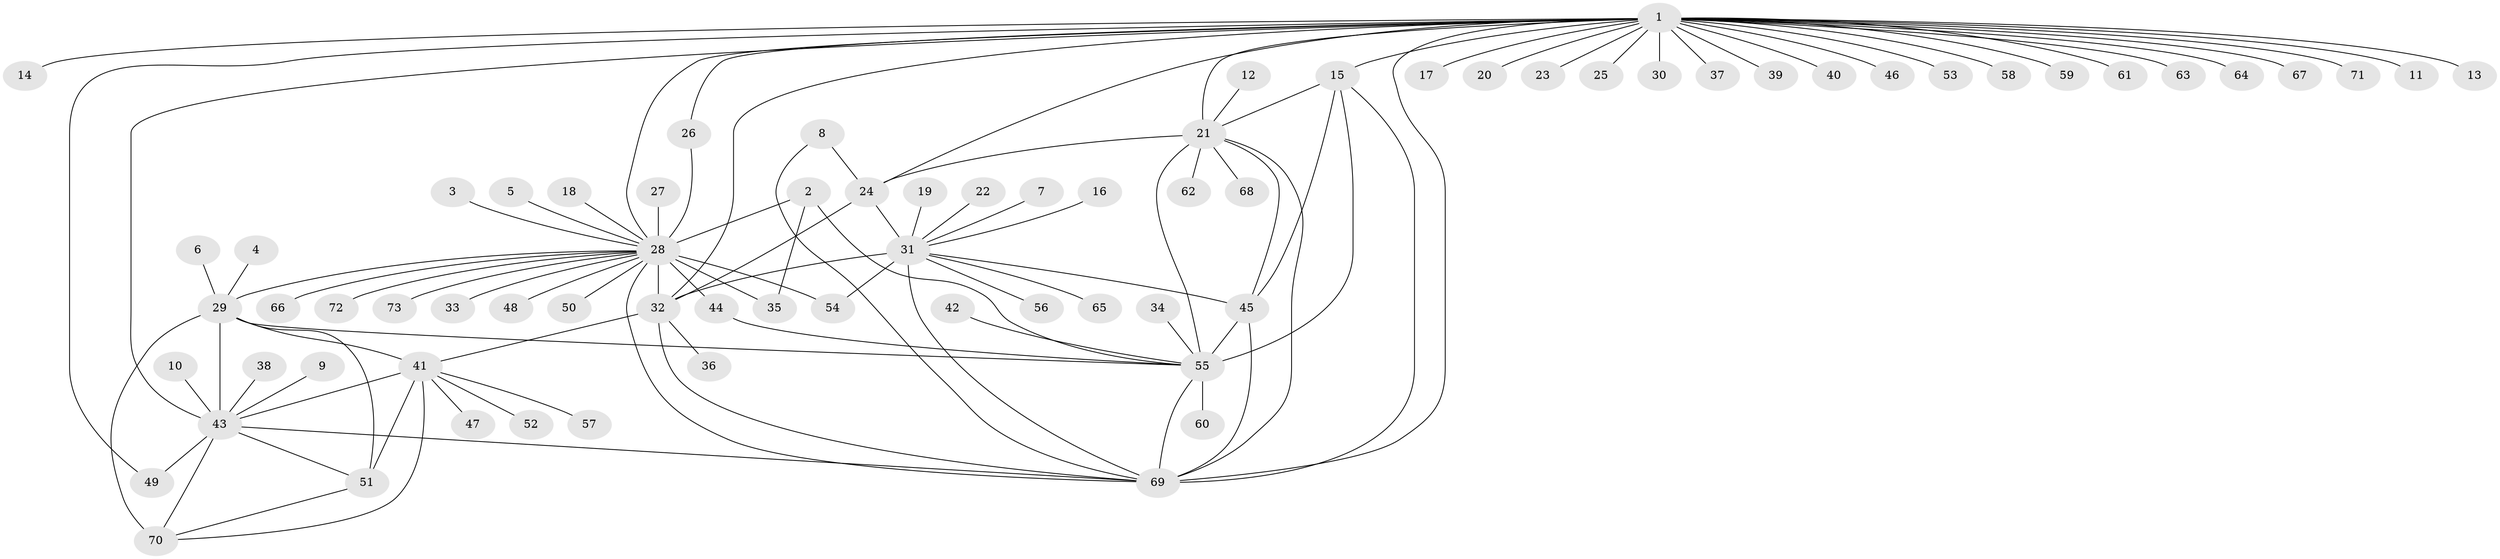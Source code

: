 // original degree distribution, {7: 0.0410958904109589, 8: 0.04794520547945205, 6: 0.0136986301369863, 10: 0.0273972602739726, 11: 0.02054794520547945, 17: 0.00684931506849315, 12: 0.03424657534246575, 14: 0.00684931506849315, 9: 0.03424657534246575, 15: 0.00684931506849315, 1: 0.5821917808219178, 2: 0.136986301369863, 4: 0.02054794520547945, 3: 0.02054794520547945}
// Generated by graph-tools (version 1.1) at 2025/50/03/09/25 03:50:32]
// undirected, 73 vertices, 105 edges
graph export_dot {
graph [start="1"]
  node [color=gray90,style=filled];
  1;
  2;
  3;
  4;
  5;
  6;
  7;
  8;
  9;
  10;
  11;
  12;
  13;
  14;
  15;
  16;
  17;
  18;
  19;
  20;
  21;
  22;
  23;
  24;
  25;
  26;
  27;
  28;
  29;
  30;
  31;
  32;
  33;
  34;
  35;
  36;
  37;
  38;
  39;
  40;
  41;
  42;
  43;
  44;
  45;
  46;
  47;
  48;
  49;
  50;
  51;
  52;
  53;
  54;
  55;
  56;
  57;
  58;
  59;
  60;
  61;
  62;
  63;
  64;
  65;
  66;
  67;
  68;
  69;
  70;
  71;
  72;
  73;
  1 -- 11 [weight=1.0];
  1 -- 13 [weight=1.0];
  1 -- 14 [weight=1.0];
  1 -- 15 [weight=1.0];
  1 -- 17 [weight=1.0];
  1 -- 20 [weight=1.0];
  1 -- 21 [weight=1.0];
  1 -- 23 [weight=1.0];
  1 -- 24 [weight=1.0];
  1 -- 25 [weight=1.0];
  1 -- 26 [weight=1.0];
  1 -- 28 [weight=1.0];
  1 -- 30 [weight=1.0];
  1 -- 32 [weight=1.0];
  1 -- 37 [weight=1.0];
  1 -- 39 [weight=1.0];
  1 -- 40 [weight=1.0];
  1 -- 43 [weight=1.0];
  1 -- 46 [weight=1.0];
  1 -- 49 [weight=1.0];
  1 -- 53 [weight=1.0];
  1 -- 58 [weight=1.0];
  1 -- 59 [weight=1.0];
  1 -- 61 [weight=1.0];
  1 -- 63 [weight=1.0];
  1 -- 64 [weight=1.0];
  1 -- 67 [weight=1.0];
  1 -- 69 [weight=1.0];
  1 -- 71 [weight=1.0];
  2 -- 28 [weight=5.0];
  2 -- 35 [weight=1.0];
  2 -- 55 [weight=1.0];
  3 -- 28 [weight=1.0];
  4 -- 29 [weight=1.0];
  5 -- 28 [weight=1.0];
  6 -- 29 [weight=1.0];
  7 -- 31 [weight=1.0];
  8 -- 24 [weight=1.0];
  8 -- 69 [weight=1.0];
  9 -- 43 [weight=1.0];
  10 -- 43 [weight=1.0];
  12 -- 21 [weight=1.0];
  15 -- 21 [weight=1.0];
  15 -- 45 [weight=1.0];
  15 -- 55 [weight=3.0];
  15 -- 69 [weight=1.0];
  16 -- 31 [weight=1.0];
  18 -- 28 [weight=1.0];
  19 -- 31 [weight=1.0];
  21 -- 24 [weight=1.0];
  21 -- 45 [weight=1.0];
  21 -- 55 [weight=3.0];
  21 -- 62 [weight=1.0];
  21 -- 68 [weight=1.0];
  21 -- 69 [weight=1.0];
  22 -- 31 [weight=1.0];
  24 -- 31 [weight=2.0];
  24 -- 32 [weight=4.0];
  26 -- 28 [weight=1.0];
  27 -- 28 [weight=1.0];
  28 -- 29 [weight=1.0];
  28 -- 32 [weight=1.0];
  28 -- 33 [weight=1.0];
  28 -- 35 [weight=5.0];
  28 -- 44 [weight=1.0];
  28 -- 48 [weight=1.0];
  28 -- 50 [weight=1.0];
  28 -- 54 [weight=1.0];
  28 -- 66 [weight=1.0];
  28 -- 69 [weight=1.0];
  28 -- 72 [weight=1.0];
  28 -- 73 [weight=1.0];
  29 -- 41 [weight=3.0];
  29 -- 43 [weight=3.0];
  29 -- 51 [weight=3.0];
  29 -- 55 [weight=1.0];
  29 -- 70 [weight=3.0];
  31 -- 32 [weight=8.0];
  31 -- 45 [weight=1.0];
  31 -- 54 [weight=1.0];
  31 -- 56 [weight=1.0];
  31 -- 65 [weight=1.0];
  31 -- 69 [weight=2.0];
  32 -- 36 [weight=1.0];
  32 -- 41 [weight=1.0];
  32 -- 69 [weight=1.0];
  34 -- 55 [weight=1.0];
  38 -- 43 [weight=1.0];
  41 -- 43 [weight=1.0];
  41 -- 47 [weight=1.0];
  41 -- 51 [weight=1.0];
  41 -- 52 [weight=1.0];
  41 -- 57 [weight=1.0];
  41 -- 70 [weight=1.0];
  42 -- 55 [weight=1.0];
  43 -- 49 [weight=1.0];
  43 -- 51 [weight=1.0];
  43 -- 69 [weight=1.0];
  43 -- 70 [weight=1.0];
  44 -- 55 [weight=1.0];
  45 -- 55 [weight=3.0];
  45 -- 69 [weight=1.0];
  51 -- 70 [weight=1.0];
  55 -- 60 [weight=1.0];
  55 -- 69 [weight=3.0];
}
